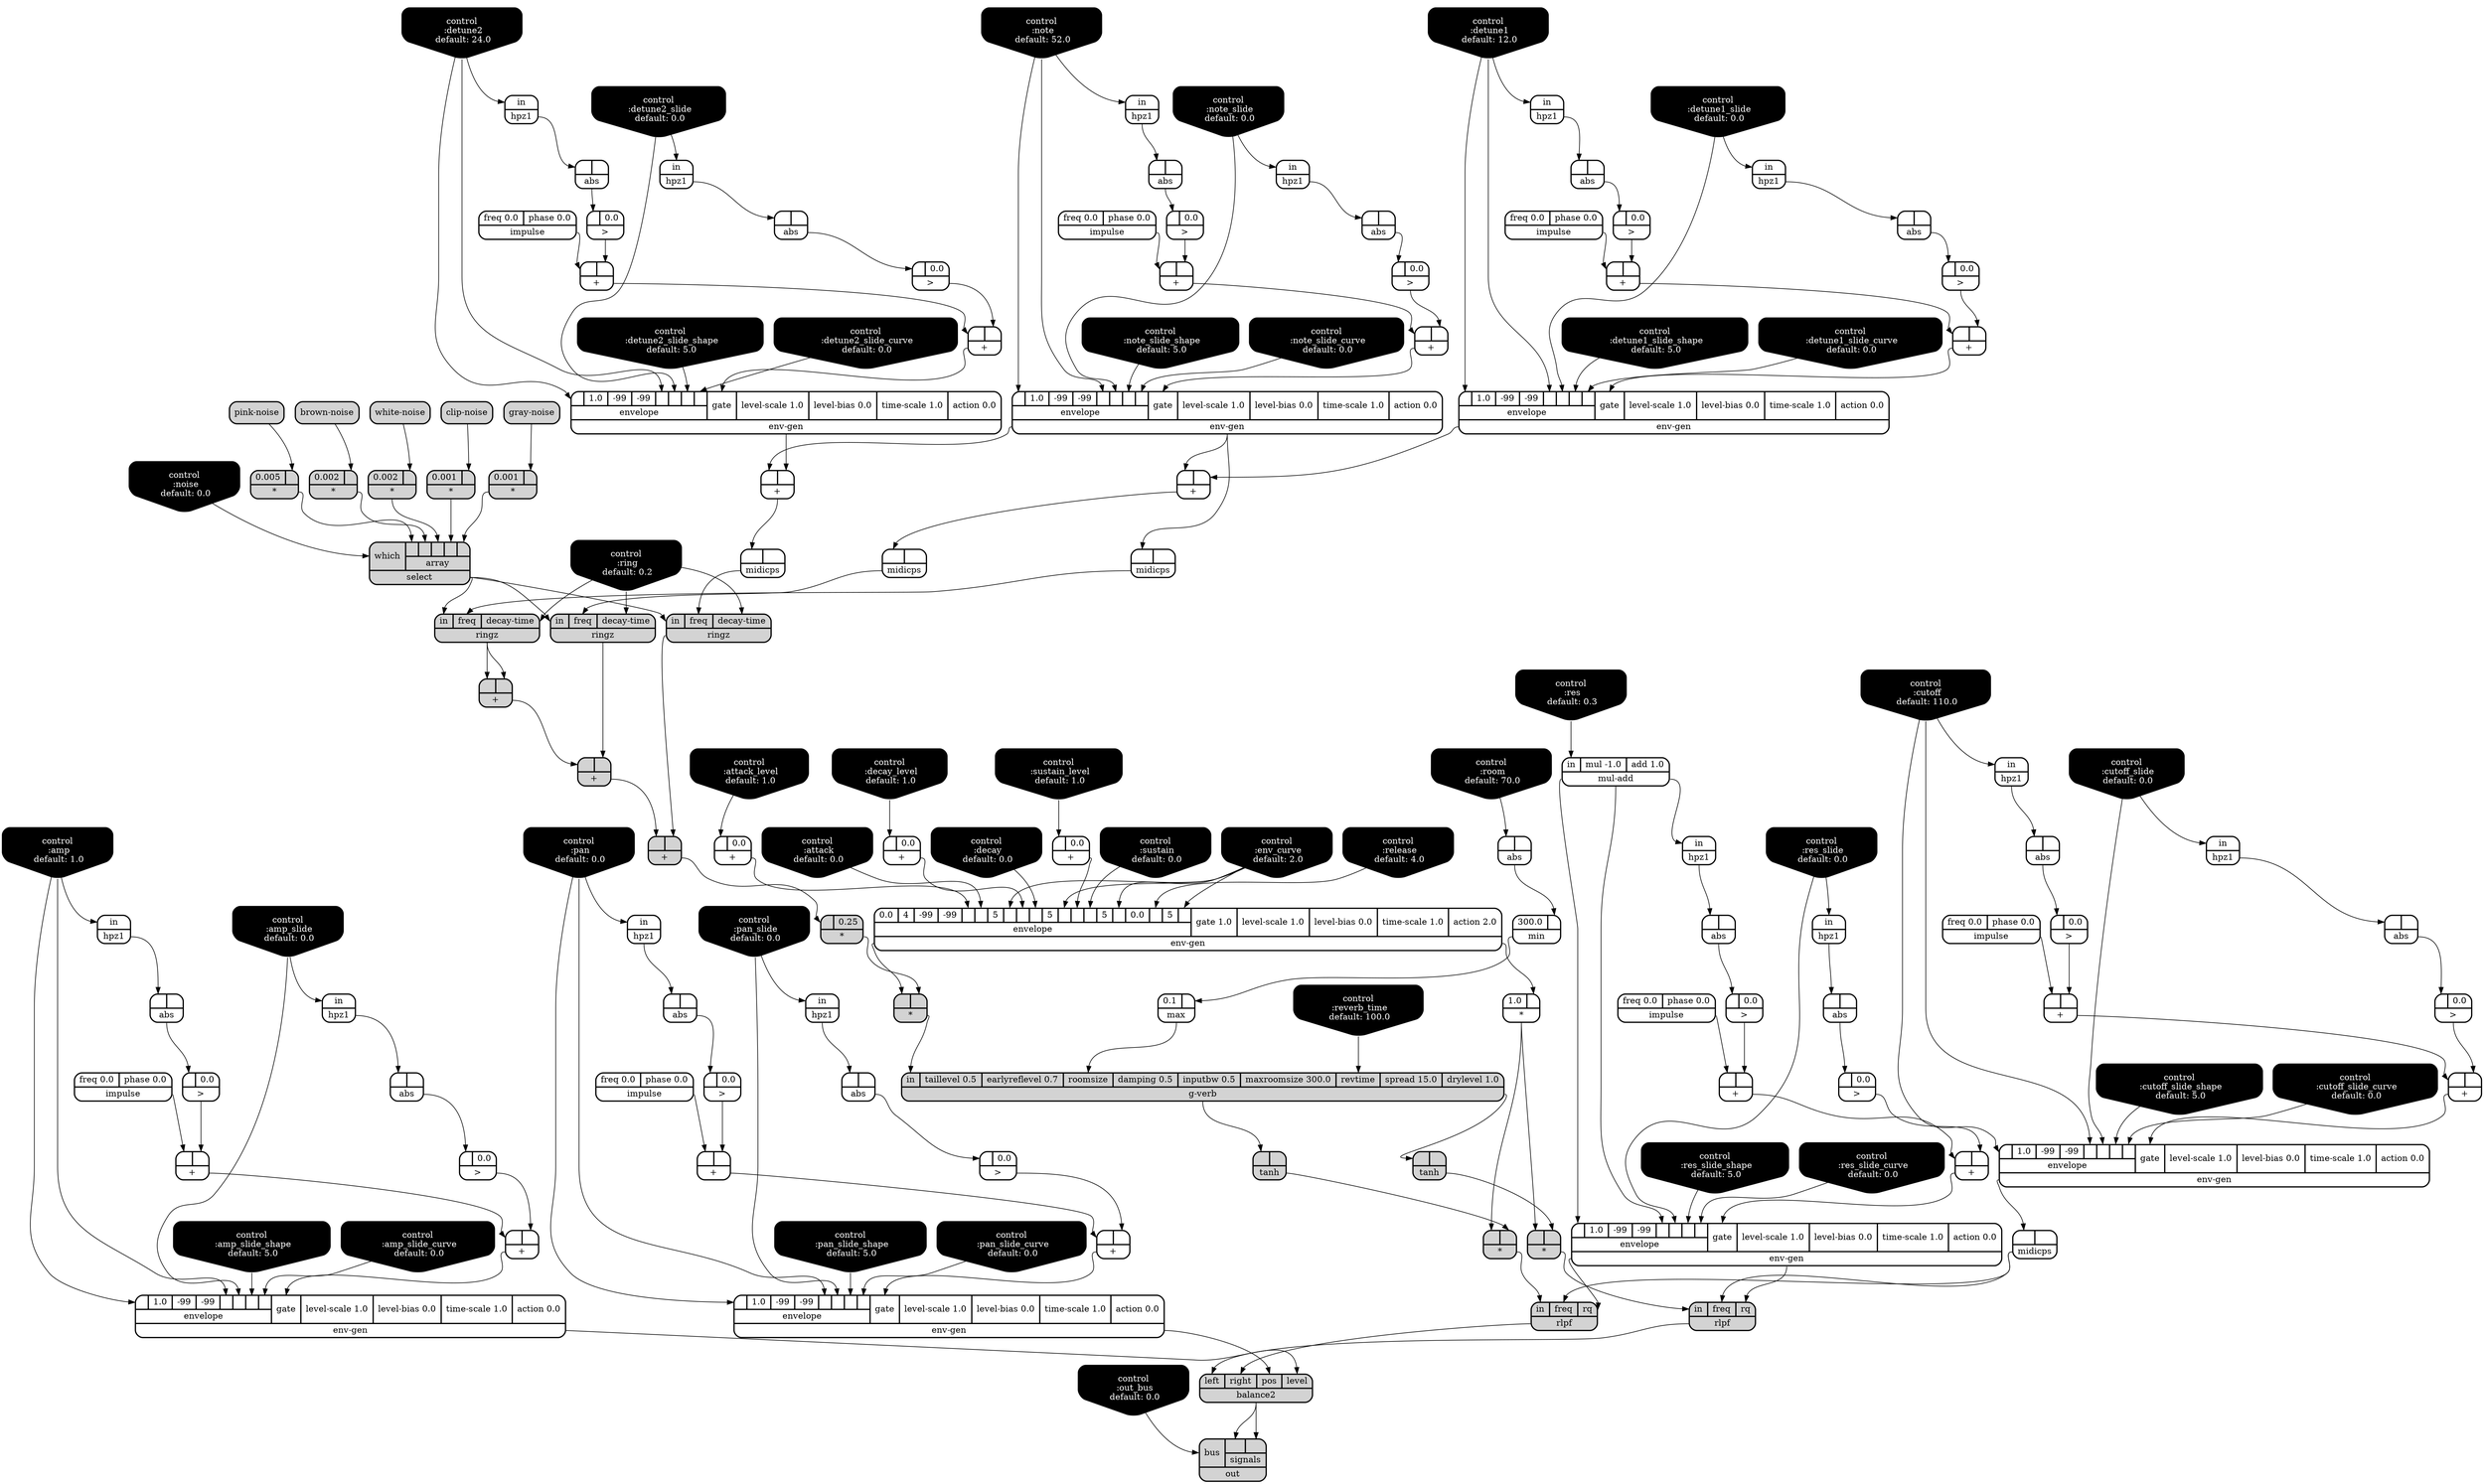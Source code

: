 digraph synthdef {
77 [label = "{{ <a> 1.0|<b> } |<__UG_NAME__>* }" style="bold, rounded" shape=record rankdir=LR];
79 [label = "{{ <a> 0.005|<b> } |<__UG_NAME__>* }" style="filled, bold, rounded"  shape=record rankdir=LR];
80 [label = "{{ <a> 0.002|<b> } |<__UG_NAME__>* }" style="filled, bold, rounded"  shape=record rankdir=LR];
82 [label = "{{ <a> 0.002|<b> } |<__UG_NAME__>* }" style="filled, bold, rounded"  shape=record rankdir=LR];
84 [label = "{{ <a> 0.001|<b> } |<__UG_NAME__>* }" style="filled, bold, rounded"  shape=record rankdir=LR];
86 [label = "{{ <a> 0.001|<b> } |<__UG_NAME__>* }" style="filled, bold, rounded"  shape=record rankdir=LR];
117 [label = "{{ <a> |<b> 0.25} |<__UG_NAME__>* }" style="filled, bold, rounded"  shape=record rankdir=LR];
118 [label = "{{ <a> |<b> } |<__UG_NAME__>* }" style="filled, bold, rounded"  shape=record rankdir=LR];
121 [label = "{{ <a> |<b> } |<__UG_NAME__>* }" style="filled, bold, rounded"  shape=record rankdir=LR];
148 [label = "{{ <a> |<b> } |<__UG_NAME__>* }" style="filled, bold, rounded"  shape=record rankdir=LR];
48 [label = "{{ <a> |<b> 0.0} |<__UG_NAME__>+ }" style="bold, rounded" shape=record rankdir=LR];
61 [label = "{{ <a> |<b> } |<__UG_NAME__>+ }" style="bold, rounded" shape=record rankdir=LR];
63 [label = "{{ <a> |<b> } |<__UG_NAME__>+ }" style="bold, rounded" shape=record rankdir=LR];
69 [label = "{{ <a> |<b> } |<__UG_NAME__>+ }" style="bold, rounded" shape=record rankdir=LR];
73 [label = "{{ <a> |<b> } |<__UG_NAME__>+ }" style="bold, rounded" shape=record rankdir=LR];
74 [label = "{{ <a> |<b> 0.0} |<__UG_NAME__>+ }" style="bold, rounded" shape=record rankdir=LR];
75 [label = "{{ <a> |<b> 0.0} |<__UG_NAME__>+ }" style="bold, rounded" shape=record rankdir=LR];
91 [label = "{{ <a> |<b> } |<__UG_NAME__>+ }" style="filled, bold, rounded"  shape=record rankdir=LR];
96 [label = "{{ <a> |<b> } |<__UG_NAME__>+ }" style="bold, rounded" shape=record rankdir=LR];
99 [label = "{{ <a> |<b> } |<__UG_NAME__>+ }" style="bold, rounded" shape=record rankdir=LR];
101 [label = "{{ <a> |<b> } |<__UG_NAME__>+ }" style="bold, rounded" shape=record rankdir=LR];
104 [label = "{{ <a> |<b> } |<__UG_NAME__>+ }" style="filled, bold, rounded"  shape=record rankdir=LR];
107 [label = "{{ <a> |<b> } |<__UG_NAME__>+ }" style="bold, rounded" shape=record rankdir=LR];
111 [label = "{{ <a> |<b> } |<__UG_NAME__>+ }" style="bold, rounded" shape=record rankdir=LR];
113 [label = "{{ <a> |<b> } |<__UG_NAME__>+ }" style="bold, rounded" shape=record rankdir=LR];
116 [label = "{{ <a> |<b> } |<__UG_NAME__>+ }" style="filled, bold, rounded"  shape=record rankdir=LR];
125 [label = "{{ <a> |<b> } |<__UG_NAME__>+ }" style="bold, rounded" shape=record rankdir=LR];
129 [label = "{{ <a> |<b> } |<__UG_NAME__>+ }" style="bold, rounded" shape=record rankdir=LR];
138 [label = "{{ <a> |<b> } |<__UG_NAME__>+ }" style="bold, rounded" shape=record rankdir=LR];
142 [label = "{{ <a> |<b> } |<__UG_NAME__>+ }" style="bold, rounded" shape=record rankdir=LR];
146 [label = "{{ <a> |<b> } |<__UG_NAME__>+ }" style="bold, rounded" shape=record rankdir=LR];
150 [label = "{{ <a> |<b> } |<__UG_NAME__>+ }" style="bold, rounded" shape=record rankdir=LR];
47 [label = "{{ <a> |<b> 0.0} |<__UG_NAME__>\> }" style="bold, rounded" shape=record rankdir=LR];
60 [label = "{{ <a> |<b> 0.0} |<__UG_NAME__>\> }" style="bold, rounded" shape=record rankdir=LR];
62 [label = "{{ <a> |<b> 0.0} |<__UG_NAME__>\> }" style="bold, rounded" shape=record rankdir=LR];
68 [label = "{{ <a> |<b> 0.0} |<__UG_NAME__>\> }" style="bold, rounded" shape=record rankdir=LR];
72 [label = "{{ <a> |<b> 0.0} |<__UG_NAME__>\> }" style="bold, rounded" shape=record rankdir=LR];
95 [label = "{{ <a> |<b> 0.0} |<__UG_NAME__>\> }" style="bold, rounded" shape=record rankdir=LR];
98 [label = "{{ <a> |<b> 0.0} |<__UG_NAME__>\> }" style="bold, rounded" shape=record rankdir=LR];
106 [label = "{{ <a> |<b> 0.0} |<__UG_NAME__>\> }" style="bold, rounded" shape=record rankdir=LR];
110 [label = "{{ <a> |<b> 0.0} |<__UG_NAME__>\> }" style="bold, rounded" shape=record rankdir=LR];
124 [label = "{{ <a> |<b> 0.0} |<__UG_NAME__>\> }" style="bold, rounded" shape=record rankdir=LR];
128 [label = "{{ <a> |<b> 0.0} |<__UG_NAME__>\> }" style="bold, rounded" shape=record rankdir=LR];
137 [label = "{{ <a> |<b> 0.0} |<__UG_NAME__>\> }" style="bold, rounded" shape=record rankdir=LR];
141 [label = "{{ <a> |<b> 0.0} |<__UG_NAME__>\> }" style="bold, rounded" shape=record rankdir=LR];
145 [label = "{{ <a> |<b> 0.0} |<__UG_NAME__>\> }" style="bold, rounded" shape=record rankdir=LR];
42 [label = "{{ <a> |<b> } |<__UG_NAME__>abs }" style="bold, rounded" shape=record rankdir=LR];
44 [label = "{{ <a> |<b> } |<__UG_NAME__>abs }" style="bold, rounded" shape=record rankdir=LR];
46 [label = "{{ <a> |<b> } |<__UG_NAME__>abs }" style="bold, rounded" shape=record rankdir=LR];
49 [label = "{{ <a> |<b> } |<__UG_NAME__>abs }" style="bold, rounded" shape=record rankdir=LR];
59 [label = "{{ <a> |<b> } |<__UG_NAME__>abs }" style="bold, rounded" shape=record rankdir=LR];
67 [label = "{{ <a> |<b> } |<__UG_NAME__>abs }" style="bold, rounded" shape=record rankdir=LR];
71 [label = "{{ <a> |<b> } |<__UG_NAME__>abs }" style="bold, rounded" shape=record rankdir=LR];
94 [label = "{{ <a> |<b> } |<__UG_NAME__>abs }" style="bold, rounded" shape=record rankdir=LR];
97 [label = "{{ <a> |<b> } |<__UG_NAME__>abs }" style="bold, rounded" shape=record rankdir=LR];
105 [label = "{{ <a> |<b> } |<__UG_NAME__>abs }" style="bold, rounded" shape=record rankdir=LR];
109 [label = "{{ <a> |<b> } |<__UG_NAME__>abs }" style="bold, rounded" shape=record rankdir=LR];
123 [label = "{{ <a> |<b> } |<__UG_NAME__>abs }" style="bold, rounded" shape=record rankdir=LR];
127 [label = "{{ <a> |<b> } |<__UG_NAME__>abs }" style="bold, rounded" shape=record rankdir=LR];
136 [label = "{{ <a> |<b> } |<__UG_NAME__>abs }" style="bold, rounded" shape=record rankdir=LR];
140 [label = "{{ <a> |<b> } |<__UG_NAME__>abs }" style="bold, rounded" shape=record rankdir=LR];
152 [label = "{{ <left> left|<right> right|<pos> pos|<level> level} |<__UG_NAME__>balance2 }" style="filled, bold, rounded"  shape=record rankdir=LR];
55 [label = "{<__UG_NAME__>brown-noise }" style="filled, bold, rounded"  shape=record rankdir=LR];
83 [label = "{<__UG_NAME__>clip-noise }" style="filled, bold, rounded"  shape=record rankdir=LR];
0 [label = "control
 :note
 default: 52.0" shape=invhouse style="rounded, filled, bold" fillcolor=black fontcolor=white ]; 
1 [label = "control
 :note_slide
 default: 0.0" shape=invhouse style="rounded, filled, bold" fillcolor=black fontcolor=white ]; 
2 [label = "control
 :note_slide_shape
 default: 5.0" shape=invhouse style="rounded, filled, bold" fillcolor=black fontcolor=white ]; 
3 [label = "control
 :note_slide_curve
 default: 0.0" shape=invhouse style="rounded, filled, bold" fillcolor=black fontcolor=white ]; 
4 [label = "control
 :amp
 default: 1.0" shape=invhouse style="rounded, filled, bold" fillcolor=black fontcolor=white ]; 
5 [label = "control
 :amp_slide
 default: 0.0" shape=invhouse style="rounded, filled, bold" fillcolor=black fontcolor=white ]; 
6 [label = "control
 :amp_slide_shape
 default: 5.0" shape=invhouse style="rounded, filled, bold" fillcolor=black fontcolor=white ]; 
7 [label = "control
 :amp_slide_curve
 default: 0.0" shape=invhouse style="rounded, filled, bold" fillcolor=black fontcolor=white ]; 
8 [label = "control
 :pan
 default: 0.0" shape=invhouse style="rounded, filled, bold" fillcolor=black fontcolor=white ]; 
9 [label = "control
 :pan_slide
 default: 0.0" shape=invhouse style="rounded, filled, bold" fillcolor=black fontcolor=white ]; 
10 [label = "control
 :pan_slide_shape
 default: 5.0" shape=invhouse style="rounded, filled, bold" fillcolor=black fontcolor=white ]; 
11 [label = "control
 :pan_slide_curve
 default: 0.0" shape=invhouse style="rounded, filled, bold" fillcolor=black fontcolor=white ]; 
12 [label = "control
 :attack
 default: 0.0" shape=invhouse style="rounded, filled, bold" fillcolor=black fontcolor=white ]; 
13 [label = "control
 :decay
 default: 0.0" shape=invhouse style="rounded, filled, bold" fillcolor=black fontcolor=white ]; 
14 [label = "control
 :sustain
 default: 0.0" shape=invhouse style="rounded, filled, bold" fillcolor=black fontcolor=white ]; 
15 [label = "control
 :release
 default: 4.0" shape=invhouse style="rounded, filled, bold" fillcolor=black fontcolor=white ]; 
16 [label = "control
 :attack_level
 default: 1.0" shape=invhouse style="rounded, filled, bold" fillcolor=black fontcolor=white ]; 
17 [label = "control
 :decay_level
 default: 1.0" shape=invhouse style="rounded, filled, bold" fillcolor=black fontcolor=white ]; 
18 [label = "control
 :sustain_level
 default: 1.0" shape=invhouse style="rounded, filled, bold" fillcolor=black fontcolor=white ]; 
19 [label = "control
 :env_curve
 default: 2.0" shape=invhouse style="rounded, filled, bold" fillcolor=black fontcolor=white ]; 
20 [label = "control
 :cutoff
 default: 110.0" shape=invhouse style="rounded, filled, bold" fillcolor=black fontcolor=white ]; 
21 [label = "control
 :cutoff_slide
 default: 0.0" shape=invhouse style="rounded, filled, bold" fillcolor=black fontcolor=white ]; 
22 [label = "control
 :cutoff_slide_shape
 default: 5.0" shape=invhouse style="rounded, filled, bold" fillcolor=black fontcolor=white ]; 
23 [label = "control
 :cutoff_slide_curve
 default: 0.0" shape=invhouse style="rounded, filled, bold" fillcolor=black fontcolor=white ]; 
24 [label = "control
 :res
 default: 0.3" shape=invhouse style="rounded, filled, bold" fillcolor=black fontcolor=white ]; 
25 [label = "control
 :res_slide
 default: 0.0" shape=invhouse style="rounded, filled, bold" fillcolor=black fontcolor=white ]; 
26 [label = "control
 :res_slide_shape
 default: 5.0" shape=invhouse style="rounded, filled, bold" fillcolor=black fontcolor=white ]; 
27 [label = "control
 :res_slide_curve
 default: 0.0" shape=invhouse style="rounded, filled, bold" fillcolor=black fontcolor=white ]; 
28 [label = "control
 :detune1
 default: 12.0" shape=invhouse style="rounded, filled, bold" fillcolor=black fontcolor=white ]; 
29 [label = "control
 :detune1_slide
 default: 0.0" shape=invhouse style="rounded, filled, bold" fillcolor=black fontcolor=white ]; 
30 [label = "control
 :detune1_slide_shape
 default: 5.0" shape=invhouse style="rounded, filled, bold" fillcolor=black fontcolor=white ]; 
31 [label = "control
 :detune1_slide_curve
 default: 0.0" shape=invhouse style="rounded, filled, bold" fillcolor=black fontcolor=white ]; 
32 [label = "control
 :detune2
 default: 24.0" shape=invhouse style="rounded, filled, bold" fillcolor=black fontcolor=white ]; 
33 [label = "control
 :detune2_slide
 default: 0.0" shape=invhouse style="rounded, filled, bold" fillcolor=black fontcolor=white ]; 
34 [label = "control
 :detune2_slide_shape
 default: 5.0" shape=invhouse style="rounded, filled, bold" fillcolor=black fontcolor=white ]; 
35 [label = "control
 :detune2_slide_curve
 default: 0.0" shape=invhouse style="rounded, filled, bold" fillcolor=black fontcolor=white ]; 
36 [label = "control
 :noise
 default: 0.0" shape=invhouse style="rounded, filled, bold" fillcolor=black fontcolor=white ]; 
37 [label = "control
 :ring
 default: 0.2" shape=invhouse style="rounded, filled, bold" fillcolor=black fontcolor=white ]; 
38 [label = "control
 :room
 default: 70.0" shape=invhouse style="rounded, filled, bold" fillcolor=black fontcolor=white ]; 
39 [label = "control
 :reverb_time
 default: 100.0" shape=invhouse style="rounded, filled, bold" fillcolor=black fontcolor=white ]; 
40 [label = "control
 :out_bus
 default: 0.0" shape=invhouse style="rounded, filled, bold" fillcolor=black fontcolor=white ]; 
76 [label = "{{ {{0.0|4|-99|-99|<envelope___binary____op____u____gen___4>|<envelope___control___5>|5|<envelope___control___7>|<envelope___binary____op____u____gen___8>|<envelope___control___9>|5|<envelope___control___11>|<envelope___binary____op____u____gen___12>|<envelope___control___13>|5|<envelope___control___15>|0.0|<envelope___control___17>|5|<envelope___control___19>}|envelope}|<gate> gate 1.0|<level____scale> level-scale 1.0|<level____bias> level-bias 0.0|<time____scale> time-scale 1.0|<action> action 2.0} |<__UG_NAME__>env-gen }" style="bold, rounded" shape=record rankdir=LR];
88 [label = "{{ {{<envelope___control___0>|1.0|-99|-99|<envelope___control___4>|<envelope___control___5>|<envelope___control___6>|<envelope___control___7>}|envelope}|<gate> gate|<level____scale> level-scale 1.0|<level____bias> level-bias 0.0|<time____scale> time-scale 1.0|<action> action 0.0} |<__UG_NAME__>env-gen }" style="bold, rounded" shape=record rankdir=LR];
100 [label = "{{ {{<envelope___control___0>|1.0|-99|-99|<envelope___control___4>|<envelope___control___5>|<envelope___control___6>|<envelope___control___7>}|envelope}|<gate> gate|<level____scale> level-scale 1.0|<level____bias> level-bias 0.0|<time____scale> time-scale 1.0|<action> action 0.0} |<__UG_NAME__>env-gen }" style="bold, rounded" shape=record rankdir=LR];
112 [label = "{{ {{<envelope___control___0>|1.0|-99|-99|<envelope___control___4>|<envelope___control___5>|<envelope___control___6>|<envelope___control___7>}|envelope}|<gate> gate|<level____scale> level-scale 1.0|<level____bias> level-bias 0.0|<time____scale> time-scale 1.0|<action> action 0.0} |<__UG_NAME__>env-gen }" style="bold, rounded" shape=record rankdir=LR];
130 [label = "{{ {{<envelope___control___0>|1.0|-99|-99|<envelope___control___4>|<envelope___control___5>|<envelope___control___6>|<envelope___control___7>}|envelope}|<gate> gate|<level____scale> level-scale 1.0|<level____bias> level-bias 0.0|<time____scale> time-scale 1.0|<action> action 0.0} |<__UG_NAME__>env-gen }" style="bold, rounded" shape=record rankdir=LR];
132 [label = "{{ {{<envelope___mul____add___0>|1.0|-99|-99|<envelope___mul____add___4>|<envelope___control___5>|<envelope___control___6>|<envelope___control___7>}|envelope}|<gate> gate|<level____scale> level-scale 1.0|<level____bias> level-bias 0.0|<time____scale> time-scale 1.0|<action> action 0.0} |<__UG_NAME__>env-gen }" style="bold, rounded" shape=record rankdir=LR];
143 [label = "{{ {{<envelope___control___0>|1.0|-99|-99|<envelope___control___4>|<envelope___control___5>|<envelope___control___6>|<envelope___control___7>}|envelope}|<gate> gate|<level____scale> level-scale 1.0|<level____bias> level-bias 0.0|<time____scale> time-scale 1.0|<action> action 0.0} |<__UG_NAME__>env-gen }" style="bold, rounded" shape=record rankdir=LR];
151 [label = "{{ {{<envelope___control___0>|1.0|-99|-99|<envelope___control___4>|<envelope___control___5>|<envelope___control___6>|<envelope___control___7>}|envelope}|<gate> gate|<level____scale> level-scale 1.0|<level____bias> level-bias 0.0|<time____scale> time-scale 1.0|<action> action 0.0} |<__UG_NAME__>env-gen }" style="bold, rounded" shape=record rankdir=LR];
119 [label = "{{ <in> in|<taillevel> taillevel 0.5|<earlyreflevel> earlyreflevel 0.7|<roomsize> roomsize|<damping> damping 0.5|<inputbw> inputbw 0.5|<maxroomsize> maxroomsize 300.0|<revtime> revtime|<spread> spread 15.0|<drylevel> drylevel 1.0} |<__UG_NAME__>g-verb }" style="filled, bold, rounded"  shape=record rankdir=LR];
85 [label = "{<__UG_NAME__>gray-noise }" style="filled, bold, rounded"  shape=record rankdir=LR];
41 [label = "{{ <in> in} |<__UG_NAME__>hpz1 }" style="bold, rounded" shape=record rankdir=LR];
43 [label = "{{ <in> in} |<__UG_NAME__>hpz1 }" style="bold, rounded" shape=record rankdir=LR];
45 [label = "{{ <in> in} |<__UG_NAME__>hpz1 }" style="bold, rounded" shape=record rankdir=LR];
52 [label = "{{ <in> in} |<__UG_NAME__>hpz1 }" style="bold, rounded" shape=record rankdir=LR];
54 [label = "{{ <in> in} |<__UG_NAME__>hpz1 }" style="bold, rounded" shape=record rankdir=LR];
56 [label = "{{ <in> in} |<__UG_NAME__>hpz1 }" style="bold, rounded" shape=record rankdir=LR];
58 [label = "{{ <in> in} |<__UG_NAME__>hpz1 }" style="bold, rounded" shape=record rankdir=LR];
66 [label = "{{ <in> in} |<__UG_NAME__>hpz1 }" style="bold, rounded" shape=record rankdir=LR];
70 [label = "{{ <in> in} |<__UG_NAME__>hpz1 }" style="bold, rounded" shape=record rankdir=LR];
93 [label = "{{ <in> in} |<__UG_NAME__>hpz1 }" style="bold, rounded" shape=record rankdir=LR];
108 [label = "{{ <in> in} |<__UG_NAME__>hpz1 }" style="bold, rounded" shape=record rankdir=LR];
126 [label = "{{ <in> in} |<__UG_NAME__>hpz1 }" style="bold, rounded" shape=record rankdir=LR];
135 [label = "{{ <in> in} |<__UG_NAME__>hpz1 }" style="bold, rounded" shape=record rankdir=LR];
139 [label = "{{ <in> in} |<__UG_NAME__>hpz1 }" style="bold, rounded" shape=record rankdir=LR];
53 [label = "{{ <freq> freq 0.0|<phase> phase 0.0} |<__UG_NAME__>impulse }" style="bold, rounded" shape=record rankdir=LR];
57 [label = "{{ <freq> freq 0.0|<phase> phase 0.0} |<__UG_NAME__>impulse }" style="bold, rounded" shape=record rankdir=LR];
64 [label = "{{ <freq> freq 0.0|<phase> phase 0.0} |<__UG_NAME__>impulse }" style="bold, rounded" shape=record rankdir=LR];
92 [label = "{{ <freq> freq 0.0|<phase> phase 0.0} |<__UG_NAME__>impulse }" style="bold, rounded" shape=record rankdir=LR];
122 [label = "{{ <freq> freq 0.0|<phase> phase 0.0} |<__UG_NAME__>impulse }" style="bold, rounded" shape=record rankdir=LR];
134 [label = "{{ <freq> freq 0.0|<phase> phase 0.0} |<__UG_NAME__>impulse }" style="bold, rounded" shape=record rankdir=LR];
144 [label = "{{ <freq> freq 0.0|<phase> phase 0.0} |<__UG_NAME__>impulse }" style="bold, rounded" shape=record rankdir=LR];
51 [label = "{{ <a> 0.1|<b> } |<__UG_NAME__>max }" style="bold, rounded" shape=record rankdir=LR];
89 [label = "{{ <a> |<b> } |<__UG_NAME__>midicps }" style="bold, rounded" shape=record rankdir=LR];
102 [label = "{{ <a> |<b> } |<__UG_NAME__>midicps }" style="bold, rounded" shape=record rankdir=LR];
114 [label = "{{ <a> |<b> } |<__UG_NAME__>midicps }" style="bold, rounded" shape=record rankdir=LR];
131 [label = "{{ <a> |<b> } |<__UG_NAME__>midicps }" style="bold, rounded" shape=record rankdir=LR];
50 [label = "{{ <a> 300.0|<b> } |<__UG_NAME__>min }" style="bold, rounded" shape=record rankdir=LR];
65 [label = "{{ <in> in|<mul> mul -1.0|<add> add 1.0} |<__UG_NAME__>mul-add }" style="bold, rounded" shape=record rankdir=LR];
153 [label = "{{ <bus> bus|{{<signals___balance2___0>|<signals___balance2___1>}|signals}} |<__UG_NAME__>out }" style="filled, bold, rounded"  shape=record rankdir=LR];
78 [label = "{<__UG_NAME__>pink-noise }" style="filled, bold, rounded"  shape=record rankdir=LR];
90 [label = "{{ <in> in|<freq> freq|<decay____time> decay-time} |<__UG_NAME__>ringz }" style="filled, bold, rounded"  shape=record rankdir=LR];
103 [label = "{{ <in> in|<freq> freq|<decay____time> decay-time} |<__UG_NAME__>ringz }" style="filled, bold, rounded"  shape=record rankdir=LR];
115 [label = "{{ <in> in|<freq> freq|<decay____time> decay-time} |<__UG_NAME__>ringz }" style="filled, bold, rounded"  shape=record rankdir=LR];
133 [label = "{{ <in> in|<freq> freq|<rq> rq} |<__UG_NAME__>rlpf }" style="filled, bold, rounded"  shape=record rankdir=LR];
149 [label = "{{ <in> in|<freq> freq|<rq> rq} |<__UG_NAME__>rlpf }" style="filled, bold, rounded"  shape=record rankdir=LR];
87 [label = "{{ <which> which|{{<array___binary____op____u____gen___0>|<array___binary____op____u____gen___1>|<array___binary____op____u____gen___2>|<array___binary____op____u____gen___3>|<array___binary____op____u____gen___4>}|array}} |<__UG_NAME__>select }" style="filled, bold, rounded"  shape=record rankdir=LR];
120 [label = "{{ <a> |<b> } |<__UG_NAME__>tanh }" style="filled, bold, rounded"  shape=record rankdir=LR];
147 [label = "{{ <a> |<b> } |<__UG_NAME__>tanh }" style="filled, bold, rounded"  shape=record rankdir=LR];
81 [label = "{<__UG_NAME__>white-noise }" style="filled, bold, rounded"  shape=record rankdir=LR];

76:__UG_NAME__ -> 77:b ;
78:__UG_NAME__ -> 79:b ;
55:__UG_NAME__ -> 80:b ;
81:__UG_NAME__ -> 82:b ;
83:__UG_NAME__ -> 84:b ;
85:__UG_NAME__ -> 86:b ;
116:__UG_NAME__ -> 117:a ;
117:__UG_NAME__ -> 118:b ;
76:__UG_NAME__ -> 118:a ;
120:__UG_NAME__ -> 121:b ;
77:__UG_NAME__ -> 121:a ;
147:__UG_NAME__ -> 148:b ;
77:__UG_NAME__ -> 148:a ;
16:__UG_NAME__ -> 48:a ;
60:__UG_NAME__ -> 61:b ;
57:__UG_NAME__ -> 61:a ;
62:__UG_NAME__ -> 63:b ;
61:__UG_NAME__ -> 63:a ;
68:__UG_NAME__ -> 69:b ;
64:__UG_NAME__ -> 69:a ;
72:__UG_NAME__ -> 73:b ;
69:__UG_NAME__ -> 73:a ;
17:__UG_NAME__ -> 74:a ;
18:__UG_NAME__ -> 75:a ;
90:__UG_NAME__ -> 91:b ;
90:__UG_NAME__ -> 91:a ;
95:__UG_NAME__ -> 96:b ;
92:__UG_NAME__ -> 96:a ;
98:__UG_NAME__ -> 99:b ;
96:__UG_NAME__ -> 99:a ;
100:__UG_NAME__ -> 101:b ;
88:__UG_NAME__ -> 101:a ;
103:__UG_NAME__ -> 104:b ;
91:__UG_NAME__ -> 104:a ;
106:__UG_NAME__ -> 107:b ;
53:__UG_NAME__ -> 107:a ;
110:__UG_NAME__ -> 111:b ;
107:__UG_NAME__ -> 111:a ;
112:__UG_NAME__ -> 113:b ;
88:__UG_NAME__ -> 113:a ;
115:__UG_NAME__ -> 116:b ;
104:__UG_NAME__ -> 116:a ;
124:__UG_NAME__ -> 125:b ;
122:__UG_NAME__ -> 125:a ;
128:__UG_NAME__ -> 129:b ;
125:__UG_NAME__ -> 129:a ;
137:__UG_NAME__ -> 138:b ;
134:__UG_NAME__ -> 138:a ;
141:__UG_NAME__ -> 142:b ;
138:__UG_NAME__ -> 142:a ;
145:__UG_NAME__ -> 146:b ;
144:__UG_NAME__ -> 146:a ;
47:__UG_NAME__ -> 150:b ;
146:__UG_NAME__ -> 150:a ;
46:__UG_NAME__ -> 47:a ;
59:__UG_NAME__ -> 60:a ;
44:__UG_NAME__ -> 62:a ;
67:__UG_NAME__ -> 68:a ;
71:__UG_NAME__ -> 72:a ;
94:__UG_NAME__ -> 95:a ;
97:__UG_NAME__ -> 98:a ;
105:__UG_NAME__ -> 106:a ;
109:__UG_NAME__ -> 110:a ;
123:__UG_NAME__ -> 124:a ;
127:__UG_NAME__ -> 128:a ;
136:__UG_NAME__ -> 137:a ;
140:__UG_NAME__ -> 141:a ;
42:__UG_NAME__ -> 145:a ;
41:__UG_NAME__ -> 42:a ;
43:__UG_NAME__ -> 44:a ;
45:__UG_NAME__ -> 46:a ;
38:__UG_NAME__ -> 49:a ;
58:__UG_NAME__ -> 59:a ;
66:__UG_NAME__ -> 67:a ;
70:__UG_NAME__ -> 71:a ;
93:__UG_NAME__ -> 94:a ;
52:__UG_NAME__ -> 97:a ;
54:__UG_NAME__ -> 105:a ;
108:__UG_NAME__ -> 109:a ;
56:__UG_NAME__ -> 123:a ;
126:__UG_NAME__ -> 127:a ;
135:__UG_NAME__ -> 136:a ;
139:__UG_NAME__ -> 140:a ;
143:__UG_NAME__ -> 152:level ;
151:__UG_NAME__ -> 152:pos ;
133:__UG_NAME__ -> 152:right ;
149:__UG_NAME__ -> 152:left ;
48:__UG_NAME__ -> 76:envelope___binary____op____u____gen___4 ;
12:__UG_NAME__ -> 76:envelope___control___5 ;
19:__UG_NAME__ -> 76:envelope___control___7 ;
74:__UG_NAME__ -> 76:envelope___binary____op____u____gen___8 ;
13:__UG_NAME__ -> 76:envelope___control___9 ;
19:__UG_NAME__ -> 76:envelope___control___11 ;
75:__UG_NAME__ -> 76:envelope___binary____op____u____gen___12 ;
14:__UG_NAME__ -> 76:envelope___control___13 ;
19:__UG_NAME__ -> 76:envelope___control___15 ;
15:__UG_NAME__ -> 76:envelope___control___17 ;
19:__UG_NAME__ -> 76:envelope___control___19 ;
63:__UG_NAME__ -> 88:gate ;
0:__UG_NAME__ -> 88:envelope___control___0 ;
0:__UG_NAME__ -> 88:envelope___control___4 ;
1:__UG_NAME__ -> 88:envelope___control___5 ;
2:__UG_NAME__ -> 88:envelope___control___6 ;
3:__UG_NAME__ -> 88:envelope___control___7 ;
99:__UG_NAME__ -> 100:gate ;
28:__UG_NAME__ -> 100:envelope___control___0 ;
28:__UG_NAME__ -> 100:envelope___control___4 ;
29:__UG_NAME__ -> 100:envelope___control___5 ;
30:__UG_NAME__ -> 100:envelope___control___6 ;
31:__UG_NAME__ -> 100:envelope___control___7 ;
111:__UG_NAME__ -> 112:gate ;
32:__UG_NAME__ -> 112:envelope___control___0 ;
32:__UG_NAME__ -> 112:envelope___control___4 ;
33:__UG_NAME__ -> 112:envelope___control___5 ;
34:__UG_NAME__ -> 112:envelope___control___6 ;
35:__UG_NAME__ -> 112:envelope___control___7 ;
129:__UG_NAME__ -> 130:gate ;
20:__UG_NAME__ -> 130:envelope___control___0 ;
20:__UG_NAME__ -> 130:envelope___control___4 ;
21:__UG_NAME__ -> 130:envelope___control___5 ;
22:__UG_NAME__ -> 130:envelope___control___6 ;
23:__UG_NAME__ -> 130:envelope___control___7 ;
73:__UG_NAME__ -> 132:gate ;
65:__UG_NAME__ -> 132:envelope___mul____add___0 ;
65:__UG_NAME__ -> 132:envelope___mul____add___4 ;
25:__UG_NAME__ -> 132:envelope___control___5 ;
26:__UG_NAME__ -> 132:envelope___control___6 ;
27:__UG_NAME__ -> 132:envelope___control___7 ;
142:__UG_NAME__ -> 143:gate ;
4:__UG_NAME__ -> 143:envelope___control___0 ;
4:__UG_NAME__ -> 143:envelope___control___4 ;
5:__UG_NAME__ -> 143:envelope___control___5 ;
6:__UG_NAME__ -> 143:envelope___control___6 ;
7:__UG_NAME__ -> 143:envelope___control___7 ;
150:__UG_NAME__ -> 151:gate ;
8:__UG_NAME__ -> 151:envelope___control___0 ;
8:__UG_NAME__ -> 151:envelope___control___4 ;
9:__UG_NAME__ -> 151:envelope___control___5 ;
10:__UG_NAME__ -> 151:envelope___control___6 ;
11:__UG_NAME__ -> 151:envelope___control___7 ;
39:__UG_NAME__ -> 119:revtime ;
51:__UG_NAME__ -> 119:roomsize ;
118:__UG_NAME__ -> 119:in ;
8:__UG_NAME__ -> 41:in ;
1:__UG_NAME__ -> 43:in ;
9:__UG_NAME__ -> 45:in ;
29:__UG_NAME__ -> 52:in ;
32:__UG_NAME__ -> 54:in ;
20:__UG_NAME__ -> 56:in ;
0:__UG_NAME__ -> 58:in ;
65:__UG_NAME__ -> 66:in ;
25:__UG_NAME__ -> 70:in ;
28:__UG_NAME__ -> 93:in ;
33:__UG_NAME__ -> 108:in ;
21:__UG_NAME__ -> 126:in ;
4:__UG_NAME__ -> 135:in ;
5:__UG_NAME__ -> 139:in ;
50:__UG_NAME__ -> 51:b ;
88:__UG_NAME__ -> 89:a ;
101:__UG_NAME__ -> 102:a ;
113:__UG_NAME__ -> 114:a ;
130:__UG_NAME__ -> 131:a ;
49:__UG_NAME__ -> 50:b ;
24:__UG_NAME__ -> 65:in ;
152:__UG_NAME__ -> 153:signals___balance2___0 ;
152:__UG_NAME__ -> 153:signals___balance2___1 ;
40:__UG_NAME__ -> 153:bus ;
37:__UG_NAME__ -> 90:decay____time ;
89:__UG_NAME__ -> 90:freq ;
87:__UG_NAME__ -> 90:in ;
37:__UG_NAME__ -> 103:decay____time ;
102:__UG_NAME__ -> 103:freq ;
87:__UG_NAME__ -> 103:in ;
37:__UG_NAME__ -> 115:decay____time ;
114:__UG_NAME__ -> 115:freq ;
87:__UG_NAME__ -> 115:in ;
132:__UG_NAME__ -> 133:rq ;
131:__UG_NAME__ -> 133:freq ;
121:__UG_NAME__ -> 133:in ;
132:__UG_NAME__ -> 149:rq ;
131:__UG_NAME__ -> 149:freq ;
148:__UG_NAME__ -> 149:in ;
79:__UG_NAME__ -> 87:array___binary____op____u____gen___0 ;
80:__UG_NAME__ -> 87:array___binary____op____u____gen___1 ;
82:__UG_NAME__ -> 87:array___binary____op____u____gen___2 ;
84:__UG_NAME__ -> 87:array___binary____op____u____gen___3 ;
86:__UG_NAME__ -> 87:array___binary____op____u____gen___4 ;
36:__UG_NAME__ -> 87:which ;
119:__UG_NAME__ -> 120:a ;
119:__UG_NAME__ -> 147:a ;

}